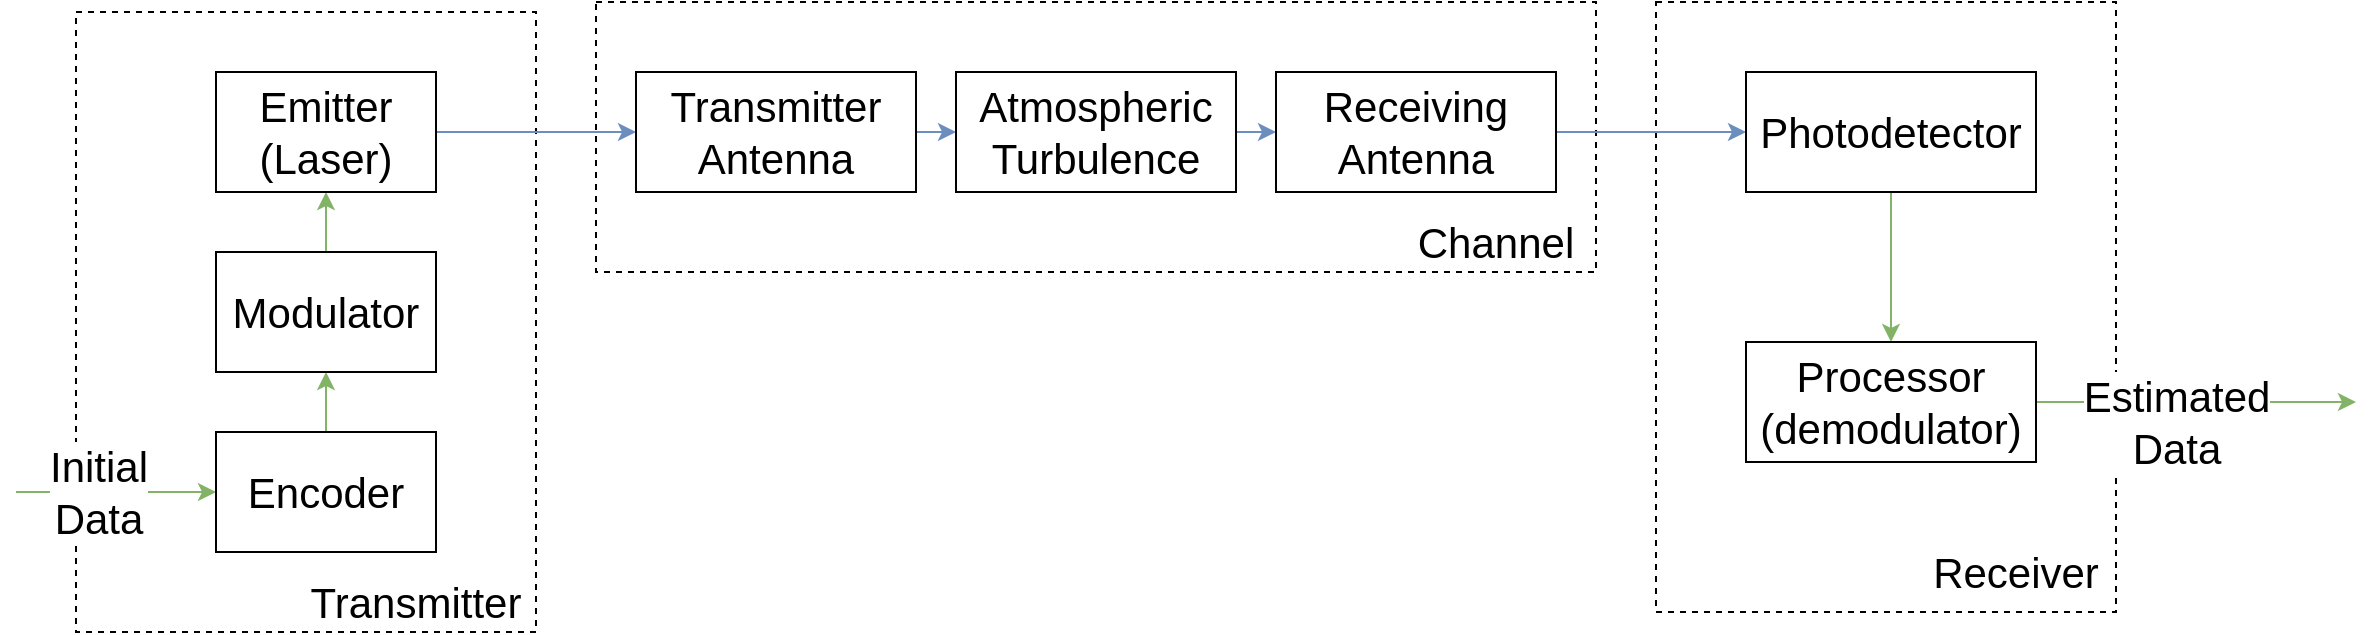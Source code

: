<mxfile version="25.0.1">
  <diagram name="Page-1" id="217aHi_xshzdICnYJ5-1">
    <mxGraphModel dx="2074" dy="1181" grid="1" gridSize="10" guides="1" tooltips="1" connect="1" arrows="1" fold="1" page="1" pageScale="1" pageWidth="850" pageHeight="1100" math="0" shadow="0">
      <root>
        <mxCell id="0" />
        <mxCell id="1" parent="0" />
        <mxCell id="o2Nk9UXqeD2hO5EOVHmR-40" value="" style="rounded=0;whiteSpace=wrap;html=1;fillColor=none;dashed=1;" parent="1" vertex="1">
          <mxGeometry x="860" y="40" width="230" height="305" as="geometry" />
        </mxCell>
        <mxCell id="o2Nk9UXqeD2hO5EOVHmR-25" value="" style="rounded=0;whiteSpace=wrap;html=1;fillColor=none;dashed=1;" parent="1" vertex="1">
          <mxGeometry x="330" y="40" width="500" height="135" as="geometry" />
        </mxCell>
        <mxCell id="o2Nk9UXqeD2hO5EOVHmR-9" value="" style="rounded=0;whiteSpace=wrap;html=1;fillColor=none;dashed=1;" parent="1" vertex="1">
          <mxGeometry x="70" y="45" width="230" height="310" as="geometry" />
        </mxCell>
        <mxCell id="o2Nk9UXqeD2hO5EOVHmR-2" value="" style="endArrow=classic;html=1;rounded=0;entryX=0;entryY=0.5;entryDx=0;entryDy=0;fillColor=#d5e8d4;strokeColor=#82b366;" parent="1" target="o2Nk9UXqeD2hO5EOVHmR-4" edge="1">
          <mxGeometry width="50" height="50" relative="1" as="geometry">
            <mxPoint x="40" y="285" as="sourcePoint" />
            <mxPoint x="130" y="285" as="targetPoint" />
          </mxGeometry>
        </mxCell>
        <mxCell id="o2Nk9UXqeD2hO5EOVHmR-3" value="&lt;div&gt;&lt;font style=&quot;font-size: 21px;&quot;&gt;Initial&lt;/font&gt;&lt;/div&gt;&lt;div&gt;&lt;font style=&quot;font-size: 21px;&quot;&gt;Data&lt;br&gt;&lt;/font&gt;&lt;/div&gt;" style="edgeLabel;html=1;align=center;verticalAlign=middle;resizable=0;points=[];" parent="o2Nk9UXqeD2hO5EOVHmR-2" vertex="1" connectable="0">
          <mxGeometry x="0.067" y="-5" relative="1" as="geometry">
            <mxPoint x="-13" y="-5" as="offset" />
          </mxGeometry>
        </mxCell>
        <mxCell id="o2Nk9UXqeD2hO5EOVHmR-18" style="edgeStyle=orthogonalEdgeStyle;rounded=0;orthogonalLoop=1;jettySize=auto;html=1;exitX=0.5;exitY=0;exitDx=0;exitDy=0;entryX=0.5;entryY=1;entryDx=0;entryDy=0;fillColor=#d5e8d4;strokeColor=#82b366;" parent="1" source="o2Nk9UXqeD2hO5EOVHmR-4" target="o2Nk9UXqeD2hO5EOVHmR-5" edge="1">
          <mxGeometry relative="1" as="geometry" />
        </mxCell>
        <mxCell id="o2Nk9UXqeD2hO5EOVHmR-4" value="&lt;font style=&quot;font-size: 21px;&quot;&gt;Encoder&lt;/font&gt;" style="rounded=0;whiteSpace=wrap;html=1;" parent="1" vertex="1">
          <mxGeometry x="140" y="255" width="110" height="60" as="geometry" />
        </mxCell>
        <mxCell id="o2Nk9UXqeD2hO5EOVHmR-19" style="edgeStyle=orthogonalEdgeStyle;rounded=0;orthogonalLoop=1;jettySize=auto;html=1;exitX=0.5;exitY=0;exitDx=0;exitDy=0;fillColor=#d5e8d4;strokeColor=#82b366;" parent="1" source="o2Nk9UXqeD2hO5EOVHmR-5" target="o2Nk9UXqeD2hO5EOVHmR-6" edge="1">
          <mxGeometry relative="1" as="geometry" />
        </mxCell>
        <mxCell id="o2Nk9UXqeD2hO5EOVHmR-5" value="&lt;font style=&quot;font-size: 21px;&quot;&gt;Modulator&lt;/font&gt;" style="rounded=0;whiteSpace=wrap;html=1;" parent="1" vertex="1">
          <mxGeometry x="140" y="165" width="110" height="60" as="geometry" />
        </mxCell>
        <mxCell id="o2Nk9UXqeD2hO5EOVHmR-22" style="edgeStyle=orthogonalEdgeStyle;rounded=0;orthogonalLoop=1;jettySize=auto;html=1;exitX=1;exitY=0.5;exitDx=0;exitDy=0;entryX=0;entryY=0.5;entryDx=0;entryDy=0;fillColor=#dae8fc;strokeColor=#6c8ebf;" parent="1" source="o2Nk9UXqeD2hO5EOVHmR-6" target="o2Nk9UXqeD2hO5EOVHmR-7" edge="1">
          <mxGeometry relative="1" as="geometry" />
        </mxCell>
        <mxCell id="o2Nk9UXqeD2hO5EOVHmR-6" value="&lt;div&gt;&lt;font style=&quot;font-size: 21px;&quot;&gt;Emitter&lt;/font&gt;&lt;/div&gt;&lt;div&gt;&lt;font style=&quot;font-size: 21px;&quot;&gt;(Laser)&lt;br&gt;&lt;/font&gt;&lt;/div&gt;" style="rounded=0;whiteSpace=wrap;html=1;" parent="1" vertex="1">
          <mxGeometry x="140" y="75" width="110" height="60" as="geometry" />
        </mxCell>
        <mxCell id="o2Nk9UXqeD2hO5EOVHmR-23" style="edgeStyle=orthogonalEdgeStyle;rounded=0;orthogonalLoop=1;jettySize=auto;html=1;exitX=1;exitY=0.5;exitDx=0;exitDy=0;entryX=0;entryY=0.5;entryDx=0;entryDy=0;fillColor=#dae8fc;strokeColor=#6c8ebf;" parent="1" source="o2Nk9UXqeD2hO5EOVHmR-7" target="o2Nk9UXqeD2hO5EOVHmR-21" edge="1">
          <mxGeometry relative="1" as="geometry" />
        </mxCell>
        <mxCell id="o2Nk9UXqeD2hO5EOVHmR-7" value="&lt;div&gt;&lt;font style=&quot;font-size: 21px;&quot;&gt;Transmitter&lt;/font&gt;&lt;/div&gt;&lt;div&gt;&lt;font style=&quot;font-size: 21px;&quot;&gt;Antenna&lt;/font&gt;&lt;/div&gt;" style="rounded=0;whiteSpace=wrap;html=1;" parent="1" vertex="1">
          <mxGeometry x="350" y="75" width="140" height="60" as="geometry" />
        </mxCell>
        <mxCell id="o2Nk9UXqeD2hO5EOVHmR-10" value="&lt;font style=&quot;font-size: 21px;&quot;&gt;Transmitter&lt;/font&gt;" style="text;html=1;align=center;verticalAlign=middle;whiteSpace=wrap;rounded=0;" parent="1" vertex="1">
          <mxGeometry x="210" y="325" width="60" height="30" as="geometry" />
        </mxCell>
        <mxCell id="o2Nk9UXqeD2hO5EOVHmR-27" style="edgeStyle=orthogonalEdgeStyle;rounded=0;orthogonalLoop=1;jettySize=auto;html=1;exitX=1;exitY=0.5;exitDx=0;exitDy=0;entryX=0;entryY=0.5;entryDx=0;entryDy=0;fillColor=#dae8fc;strokeColor=#6c8ebf;" parent="1" source="o2Nk9UXqeD2hO5EOVHmR-21" target="o2Nk9UXqeD2hO5EOVHmR-26" edge="1">
          <mxGeometry relative="1" as="geometry" />
        </mxCell>
        <mxCell id="o2Nk9UXqeD2hO5EOVHmR-21" value="&lt;div&gt;&lt;font style=&quot;font-size: 21px;&quot;&gt;Atmospheric &lt;br&gt;&lt;/font&gt;&lt;/div&gt;&lt;div&gt;&lt;font style=&quot;font-size: 21px;&quot;&gt;Turbulence&lt;br&gt;&lt;/font&gt;&lt;/div&gt;" style="rounded=0;whiteSpace=wrap;html=1;" parent="1" vertex="1">
          <mxGeometry x="510" y="75" width="140" height="60" as="geometry" />
        </mxCell>
        <mxCell id="o2Nk9UXqeD2hO5EOVHmR-28" style="edgeStyle=orthogonalEdgeStyle;rounded=0;orthogonalLoop=1;jettySize=auto;html=1;exitX=1;exitY=0.5;exitDx=0;exitDy=0;fillColor=#dae8fc;strokeColor=#6c8ebf;entryX=0;entryY=0.5;entryDx=0;entryDy=0;" parent="1" source="o2Nk9UXqeD2hO5EOVHmR-26" target="o2Nk9UXqeD2hO5EOVHmR-34" edge="1">
          <mxGeometry relative="1" as="geometry">
            <mxPoint x="810" y="105" as="targetPoint" />
          </mxGeometry>
        </mxCell>
        <mxCell id="o2Nk9UXqeD2hO5EOVHmR-26" value="&lt;div&gt;&lt;font style=&quot;font-size: 21px;&quot;&gt;Receiving&lt;/font&gt;&lt;/div&gt;&lt;div&gt;&lt;font style=&quot;font-size: 21px;&quot;&gt;Antenna&lt;br&gt;&lt;/font&gt;&lt;/div&gt;" style="rounded=0;whiteSpace=wrap;html=1;" parent="1" vertex="1">
          <mxGeometry x="670" y="75" width="140" height="60" as="geometry" />
        </mxCell>
        <mxCell id="o2Nk9UXqeD2hO5EOVHmR-29" value="&lt;font style=&quot;font-size: 21px;&quot;&gt;Channel&lt;/font&gt;" style="text;html=1;align=center;verticalAlign=middle;whiteSpace=wrap;rounded=0;" parent="1" vertex="1">
          <mxGeometry x="750" y="145" width="60" height="30" as="geometry" />
        </mxCell>
        <mxCell id="o2Nk9UXqeD2hO5EOVHmR-36" style="edgeStyle=orthogonalEdgeStyle;rounded=0;orthogonalLoop=1;jettySize=auto;html=1;exitX=0.5;exitY=1;exitDx=0;exitDy=0;entryX=0.5;entryY=0;entryDx=0;entryDy=0;fillColor=#d5e8d4;strokeColor=#82b366;" parent="1" source="o2Nk9UXqeD2hO5EOVHmR-34" target="o2Nk9UXqeD2hO5EOVHmR-35" edge="1">
          <mxGeometry relative="1" as="geometry" />
        </mxCell>
        <mxCell id="o2Nk9UXqeD2hO5EOVHmR-34" value="&lt;font style=&quot;font-size: 21px;&quot;&gt;Photodetector&lt;/font&gt;" style="rounded=0;whiteSpace=wrap;html=1;" parent="1" vertex="1">
          <mxGeometry x="905" y="75" width="145" height="60" as="geometry" />
        </mxCell>
        <mxCell id="o2Nk9UXqeD2hO5EOVHmR-37" style="edgeStyle=orthogonalEdgeStyle;rounded=0;orthogonalLoop=1;jettySize=auto;html=1;exitX=1;exitY=0.5;exitDx=0;exitDy=0;fillColor=#d5e8d4;strokeColor=#82b366;" parent="1" source="o2Nk9UXqeD2hO5EOVHmR-35" edge="1">
          <mxGeometry relative="1" as="geometry">
            <mxPoint x="1210" y="240" as="targetPoint" />
          </mxGeometry>
        </mxCell>
        <mxCell id="o2Nk9UXqeD2hO5EOVHmR-38" value="&lt;div&gt;&lt;font style=&quot;font-size: 21px;&quot;&gt;Estimated&lt;/font&gt;&lt;/div&gt;&lt;div&gt;&lt;font style=&quot;font-size: 21px;&quot;&gt;Data&lt;br&gt;&lt;/font&gt;&lt;/div&gt;" style="edgeLabel;html=1;align=center;verticalAlign=middle;resizable=0;points=[];" parent="o2Nk9UXqeD2hO5EOVHmR-37" vertex="1" connectable="0">
          <mxGeometry x="-0.203" y="1" relative="1" as="geometry">
            <mxPoint x="6" y="11" as="offset" />
          </mxGeometry>
        </mxCell>
        <mxCell id="o2Nk9UXqeD2hO5EOVHmR-35" value="&lt;div&gt;&lt;font style=&quot;font-size: 21px;&quot;&gt;Processor&lt;/font&gt;&lt;/div&gt;&lt;div&gt;&lt;font style=&quot;font-size: 21px;&quot;&gt;(demodulator)&lt;br&gt;&lt;/font&gt;&lt;/div&gt;" style="rounded=0;whiteSpace=wrap;html=1;" parent="1" vertex="1">
          <mxGeometry x="905" y="210" width="145" height="60" as="geometry" />
        </mxCell>
        <mxCell id="o2Nk9UXqeD2hO5EOVHmR-41" value="&lt;font style=&quot;font-size: 21px;&quot;&gt;Receiver&lt;/font&gt;" style="text;html=1;align=center;verticalAlign=middle;whiteSpace=wrap;rounded=0;" parent="1" vertex="1">
          <mxGeometry x="1010" y="310" width="60" height="30" as="geometry" />
        </mxCell>
      </root>
    </mxGraphModel>
  </diagram>
</mxfile>

